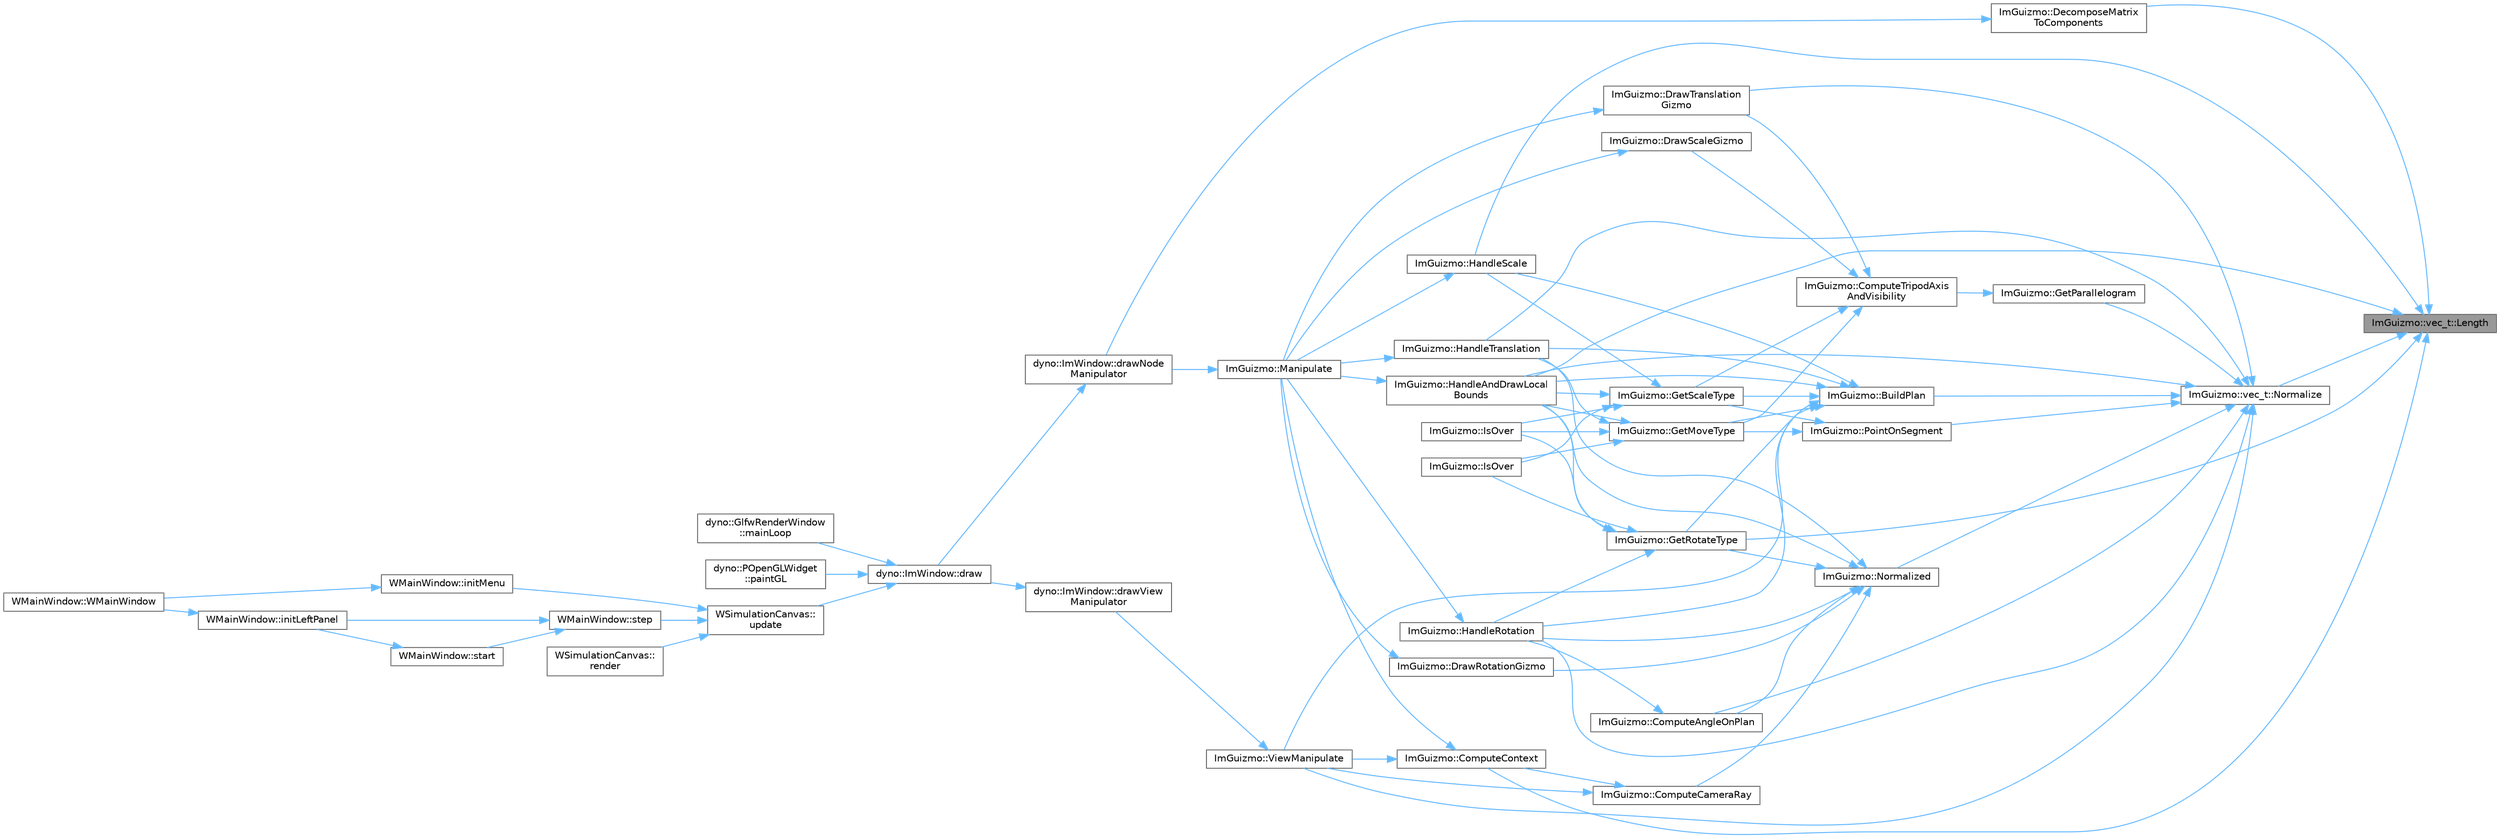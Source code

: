 digraph "ImGuizmo::vec_t::Length"
{
 // LATEX_PDF_SIZE
  bgcolor="transparent";
  edge [fontname=Helvetica,fontsize=10,labelfontname=Helvetica,labelfontsize=10];
  node [fontname=Helvetica,fontsize=10,shape=box,height=0.2,width=0.4];
  rankdir="RL";
  Node1 [id="Node000001",label="ImGuizmo::vec_t::Length",height=0.2,width=0.4,color="gray40", fillcolor="grey60", style="filled", fontcolor="black",tooltip=" "];
  Node1 -> Node2 [id="edge1_Node000001_Node000002",dir="back",color="steelblue1",style="solid",tooltip=" "];
  Node2 [id="Node000002",label="ImGuizmo::ComputeContext",height=0.2,width=0.4,color="grey40", fillcolor="white", style="filled",URL="$namespace_im_guizmo.html#ada8d9e037d6a4bb8399093c11f988135",tooltip=" "];
  Node2 -> Node3 [id="edge2_Node000002_Node000003",dir="back",color="steelblue1",style="solid",tooltip=" "];
  Node3 [id="Node000003",label="ImGuizmo::Manipulate",height=0.2,width=0.4,color="grey40", fillcolor="white", style="filled",URL="$namespace_im_guizmo.html#a35055a3a0899598ad1ef1785d0539175",tooltip=" "];
  Node3 -> Node4 [id="edge3_Node000003_Node000004",dir="back",color="steelblue1",style="solid",tooltip=" "];
  Node4 [id="Node000004",label="dyno::ImWindow::drawNode\lManipulator",height=0.2,width=0.4,color="grey40", fillcolor="white", style="filled",URL="$classdyno_1_1_im_window.html#a5b2a03ba29b741b490e0753b065dbf26",tooltip=" "];
  Node4 -> Node5 [id="edge4_Node000004_Node000005",dir="back",color="steelblue1",style="solid",tooltip=" "];
  Node5 [id="Node000005",label="dyno::ImWindow::draw",height=0.2,width=0.4,color="grey40", fillcolor="white", style="filled",URL="$classdyno_1_1_im_window.html#a5075b54a2c06c5ca3ba633b3388cd836",tooltip=" "];
  Node5 -> Node6 [id="edge5_Node000005_Node000006",dir="back",color="steelblue1",style="solid",tooltip=" "];
  Node6 [id="Node000006",label="dyno::GlfwRenderWindow\l::mainLoop",height=0.2,width=0.4,color="grey40", fillcolor="white", style="filled",URL="$classdyno_1_1_glfw_render_window.html#a3bb103fce2b4642f10773e3c2ca9972d",tooltip=" "];
  Node5 -> Node7 [id="edge6_Node000005_Node000007",dir="back",color="steelblue1",style="solid",tooltip=" "];
  Node7 [id="Node000007",label="dyno::POpenGLWidget\l::paintGL",height=0.2,width=0.4,color="grey40", fillcolor="white", style="filled",URL="$classdyno_1_1_p_open_g_l_widget.html#ac3a49d40cf6bccf88a5b46f18f98ad07",tooltip=" "];
  Node5 -> Node8 [id="edge7_Node000005_Node000008",dir="back",color="steelblue1",style="solid",tooltip=" "];
  Node8 [id="Node000008",label="WSimulationCanvas::\lupdate",height=0.2,width=0.4,color="grey40", fillcolor="white", style="filled",URL="$class_w_simulation_canvas.html#af330bd93a0dc5ced223cf07561b2374d",tooltip=" "];
  Node8 -> Node9 [id="edge8_Node000008_Node000009",dir="back",color="steelblue1",style="solid",tooltip=" "];
  Node9 [id="Node000009",label="WMainWindow::initMenu",height=0.2,width=0.4,color="grey40", fillcolor="white", style="filled",URL="$class_w_main_window.html#a7341f8de72ede8022b0b353e11df0bba",tooltip=" "];
  Node9 -> Node10 [id="edge9_Node000009_Node000010",dir="back",color="steelblue1",style="solid",tooltip=" "];
  Node10 [id="Node000010",label="WMainWindow::WMainWindow",height=0.2,width=0.4,color="grey40", fillcolor="white", style="filled",URL="$class_w_main_window.html#ad9432332a2d47efa21104a03bcd1c5fe",tooltip=" "];
  Node8 -> Node11 [id="edge10_Node000008_Node000011",dir="back",color="steelblue1",style="solid",tooltip=" "];
  Node11 [id="Node000011",label="WSimulationCanvas::\lrender",height=0.2,width=0.4,color="grey40", fillcolor="white", style="filled",URL="$class_w_simulation_canvas.html#a29b6d8daeef2b20158893b121997420c",tooltip=" "];
  Node8 -> Node12 [id="edge11_Node000008_Node000012",dir="back",color="steelblue1",style="solid",tooltip=" "];
  Node12 [id="Node000012",label="WMainWindow::step",height=0.2,width=0.4,color="grey40", fillcolor="white", style="filled",URL="$class_w_main_window.html#ae5389adf709fa3230dcf7aa43bf74a01",tooltip=" "];
  Node12 -> Node13 [id="edge12_Node000012_Node000013",dir="back",color="steelblue1",style="solid",tooltip=" "];
  Node13 [id="Node000013",label="WMainWindow::initLeftPanel",height=0.2,width=0.4,color="grey40", fillcolor="white", style="filled",URL="$class_w_main_window.html#ab9eac61256921bae2858f7ce9ad73a4f",tooltip=" "];
  Node13 -> Node10 [id="edge13_Node000013_Node000010",dir="back",color="steelblue1",style="solid",tooltip=" "];
  Node12 -> Node14 [id="edge14_Node000012_Node000014",dir="back",color="steelblue1",style="solid",tooltip=" "];
  Node14 [id="Node000014",label="WMainWindow::start",height=0.2,width=0.4,color="grey40", fillcolor="white", style="filled",URL="$class_w_main_window.html#adafeb33ccab943e1d587c9dc64ddae76",tooltip=" "];
  Node14 -> Node13 [id="edge15_Node000014_Node000013",dir="back",color="steelblue1",style="solid",tooltip=" "];
  Node2 -> Node15 [id="edge16_Node000002_Node000015",dir="back",color="steelblue1",style="solid",tooltip=" "];
  Node15 [id="Node000015",label="ImGuizmo::ViewManipulate",height=0.2,width=0.4,color="grey40", fillcolor="white", style="filled",URL="$namespace_im_guizmo.html#af64cdce1fc039578f1d37873cbb06224",tooltip=" "];
  Node15 -> Node16 [id="edge17_Node000015_Node000016",dir="back",color="steelblue1",style="solid",tooltip=" "];
  Node16 [id="Node000016",label="dyno::ImWindow::drawView\lManipulator",height=0.2,width=0.4,color="grey40", fillcolor="white", style="filled",URL="$classdyno_1_1_im_window.html#a3dfef0ee020cf48269264cbab54e6364",tooltip=" "];
  Node16 -> Node5 [id="edge18_Node000016_Node000005",dir="back",color="steelblue1",style="solid",tooltip=" "];
  Node1 -> Node17 [id="edge19_Node000001_Node000017",dir="back",color="steelblue1",style="solid",tooltip=" "];
  Node17 [id="Node000017",label="ImGuizmo::DecomposeMatrix\lToComponents",height=0.2,width=0.4,color="grey40", fillcolor="white", style="filled",URL="$namespace_im_guizmo.html#ac1df64320a50430712330cc46532b63d",tooltip=" "];
  Node17 -> Node4 [id="edge20_Node000017_Node000004",dir="back",color="steelblue1",style="solid",tooltip=" "];
  Node1 -> Node18 [id="edge21_Node000001_Node000018",dir="back",color="steelblue1",style="solid",tooltip=" "];
  Node18 [id="Node000018",label="ImGuizmo::GetRotateType",height=0.2,width=0.4,color="grey40", fillcolor="white", style="filled",URL="$namespace_im_guizmo.html#aa495de8d3d96d5bd545488d1c5515c74",tooltip=" "];
  Node18 -> Node19 [id="edge22_Node000018_Node000019",dir="back",color="steelblue1",style="solid",tooltip=" "];
  Node19 [id="Node000019",label="ImGuizmo::HandleAndDrawLocal\lBounds",height=0.2,width=0.4,color="grey40", fillcolor="white", style="filled",URL="$namespace_im_guizmo.html#a1f7e4771bc7f0ae1da2706ebc606da08",tooltip=" "];
  Node19 -> Node3 [id="edge23_Node000019_Node000003",dir="back",color="steelblue1",style="solid",tooltip=" "];
  Node18 -> Node20 [id="edge24_Node000018_Node000020",dir="back",color="steelblue1",style="solid",tooltip=" "];
  Node20 [id="Node000020",label="ImGuizmo::HandleRotation",height=0.2,width=0.4,color="grey40", fillcolor="white", style="filled",URL="$namespace_im_guizmo.html#a924cccc1ff201278f3d290fe718cc6da",tooltip=" "];
  Node20 -> Node3 [id="edge25_Node000020_Node000003",dir="back",color="steelblue1",style="solid",tooltip=" "];
  Node18 -> Node21 [id="edge26_Node000018_Node000021",dir="back",color="steelblue1",style="solid",tooltip=" "];
  Node21 [id="Node000021",label="ImGuizmo::IsOver",height=0.2,width=0.4,color="grey40", fillcolor="white", style="filled",URL="$namespace_im_guizmo.html#a0a615513a54e6c8f6dc1e2ebe3b42faa",tooltip=" "];
  Node18 -> Node22 [id="edge27_Node000018_Node000022",dir="back",color="steelblue1",style="solid",tooltip=" "];
  Node22 [id="Node000022",label="ImGuizmo::IsOver",height=0.2,width=0.4,color="grey40", fillcolor="white", style="filled",URL="$namespace_im_guizmo.html#ad4c722bb560ea06265fdf08769516395",tooltip=" "];
  Node1 -> Node19 [id="edge28_Node000001_Node000019",dir="back",color="steelblue1",style="solid",tooltip=" "];
  Node1 -> Node23 [id="edge29_Node000001_Node000023",dir="back",color="steelblue1",style="solid",tooltip=" "];
  Node23 [id="Node000023",label="ImGuizmo::HandleScale",height=0.2,width=0.4,color="grey40", fillcolor="white", style="filled",URL="$namespace_im_guizmo.html#a6e20cf1cff4119f99fd98ea3c4f54dab",tooltip=" "];
  Node23 -> Node3 [id="edge30_Node000023_Node000003",dir="back",color="steelblue1",style="solid",tooltip=" "];
  Node1 -> Node24 [id="edge31_Node000001_Node000024",dir="back",color="steelblue1",style="solid",tooltip=" "];
  Node24 [id="Node000024",label="ImGuizmo::vec_t::Normalize",height=0.2,width=0.4,color="grey40", fillcolor="white", style="filled",URL="$struct_im_guizmo_1_1vec__t.html#af017b8aa014292dc855f180448a66579",tooltip=" "];
  Node24 -> Node25 [id="edge32_Node000024_Node000025",dir="back",color="steelblue1",style="solid",tooltip=" "];
  Node25 [id="Node000025",label="ImGuizmo::BuildPlan",height=0.2,width=0.4,color="grey40", fillcolor="white", style="filled",URL="$namespace_im_guizmo.html#a9957d966cf6e46e6d9a9915d94c6bad9",tooltip=" "];
  Node25 -> Node26 [id="edge33_Node000025_Node000026",dir="back",color="steelblue1",style="solid",tooltip=" "];
  Node26 [id="Node000026",label="ImGuizmo::GetMoveType",height=0.2,width=0.4,color="grey40", fillcolor="white", style="filled",URL="$namespace_im_guizmo.html#aba5d7634d7362b86019d416dd653ac4a",tooltip=" "];
  Node26 -> Node19 [id="edge34_Node000026_Node000019",dir="back",color="steelblue1",style="solid",tooltip=" "];
  Node26 -> Node27 [id="edge35_Node000026_Node000027",dir="back",color="steelblue1",style="solid",tooltip=" "];
  Node27 [id="Node000027",label="ImGuizmo::HandleTranslation",height=0.2,width=0.4,color="grey40", fillcolor="white", style="filled",URL="$namespace_im_guizmo.html#a740e542a76c41130c8faaa6da10b9ffc",tooltip=" "];
  Node27 -> Node3 [id="edge36_Node000027_Node000003",dir="back",color="steelblue1",style="solid",tooltip=" "];
  Node26 -> Node21 [id="edge37_Node000026_Node000021",dir="back",color="steelblue1",style="solid",tooltip=" "];
  Node26 -> Node22 [id="edge38_Node000026_Node000022",dir="back",color="steelblue1",style="solid",tooltip=" "];
  Node25 -> Node18 [id="edge39_Node000025_Node000018",dir="back",color="steelblue1",style="solid",tooltip=" "];
  Node25 -> Node28 [id="edge40_Node000025_Node000028",dir="back",color="steelblue1",style="solid",tooltip=" "];
  Node28 [id="Node000028",label="ImGuizmo::GetScaleType",height=0.2,width=0.4,color="grey40", fillcolor="white", style="filled",URL="$namespace_im_guizmo.html#a3ede5ee996368759c6cfb2266b5500e1",tooltip=" "];
  Node28 -> Node19 [id="edge41_Node000028_Node000019",dir="back",color="steelblue1",style="solid",tooltip=" "];
  Node28 -> Node23 [id="edge42_Node000028_Node000023",dir="back",color="steelblue1",style="solid",tooltip=" "];
  Node28 -> Node21 [id="edge43_Node000028_Node000021",dir="back",color="steelblue1",style="solid",tooltip=" "];
  Node28 -> Node22 [id="edge44_Node000028_Node000022",dir="back",color="steelblue1",style="solid",tooltip=" "];
  Node25 -> Node19 [id="edge45_Node000025_Node000019",dir="back",color="steelblue1",style="solid",tooltip=" "];
  Node25 -> Node20 [id="edge46_Node000025_Node000020",dir="back",color="steelblue1",style="solid",tooltip=" "];
  Node25 -> Node23 [id="edge47_Node000025_Node000023",dir="back",color="steelblue1",style="solid",tooltip=" "];
  Node25 -> Node27 [id="edge48_Node000025_Node000027",dir="back",color="steelblue1",style="solid",tooltip=" "];
  Node25 -> Node15 [id="edge49_Node000025_Node000015",dir="back",color="steelblue1",style="solid",tooltip=" "];
  Node24 -> Node29 [id="edge50_Node000024_Node000029",dir="back",color="steelblue1",style="solid",tooltip=" "];
  Node29 [id="Node000029",label="ImGuizmo::ComputeAngleOnPlan",height=0.2,width=0.4,color="grey40", fillcolor="white", style="filled",URL="$namespace_im_guizmo.html#a3c0b45d8b3bea5b4a61bff24b900474e",tooltip=" "];
  Node29 -> Node20 [id="edge51_Node000029_Node000020",dir="back",color="steelblue1",style="solid",tooltip=" "];
  Node24 -> Node30 [id="edge52_Node000024_Node000030",dir="back",color="steelblue1",style="solid",tooltip=" "];
  Node30 [id="Node000030",label="ImGuizmo::DrawTranslation\lGizmo",height=0.2,width=0.4,color="grey40", fillcolor="white", style="filled",URL="$namespace_im_guizmo.html#a0fc904f94efeae0d30493d2f6d071793",tooltip=" "];
  Node30 -> Node3 [id="edge53_Node000030_Node000003",dir="back",color="steelblue1",style="solid",tooltip=" "];
  Node24 -> Node31 [id="edge54_Node000024_Node000031",dir="back",color="steelblue1",style="solid",tooltip=" "];
  Node31 [id="Node000031",label="ImGuizmo::GetParallelogram",height=0.2,width=0.4,color="grey40", fillcolor="white", style="filled",URL="$namespace_im_guizmo.html#a6c9d9890fd2ec8a222b526c1f5290e10",tooltip=" "];
  Node31 -> Node32 [id="edge55_Node000031_Node000032",dir="back",color="steelblue1",style="solid",tooltip=" "];
  Node32 [id="Node000032",label="ImGuizmo::ComputeTripodAxis\lAndVisibility",height=0.2,width=0.4,color="grey40", fillcolor="white", style="filled",URL="$namespace_im_guizmo.html#abf64e5189af3402036c3bc58b91a48df",tooltip=" "];
  Node32 -> Node33 [id="edge56_Node000032_Node000033",dir="back",color="steelblue1",style="solid",tooltip=" "];
  Node33 [id="Node000033",label="ImGuizmo::DrawScaleGizmo",height=0.2,width=0.4,color="grey40", fillcolor="white", style="filled",URL="$namespace_im_guizmo.html#ace349605c5f7bd22341151bf768a99e5",tooltip=" "];
  Node33 -> Node3 [id="edge57_Node000033_Node000003",dir="back",color="steelblue1",style="solid",tooltip=" "];
  Node32 -> Node30 [id="edge58_Node000032_Node000030",dir="back",color="steelblue1",style="solid",tooltip=" "];
  Node32 -> Node26 [id="edge59_Node000032_Node000026",dir="back",color="steelblue1",style="solid",tooltip=" "];
  Node32 -> Node28 [id="edge60_Node000032_Node000028",dir="back",color="steelblue1",style="solid",tooltip=" "];
  Node24 -> Node19 [id="edge61_Node000024_Node000019",dir="back",color="steelblue1",style="solid",tooltip=" "];
  Node24 -> Node20 [id="edge62_Node000024_Node000020",dir="back",color="steelblue1",style="solid",tooltip=" "];
  Node24 -> Node27 [id="edge63_Node000024_Node000027",dir="back",color="steelblue1",style="solid",tooltip=" "];
  Node24 -> Node34 [id="edge64_Node000024_Node000034",dir="back",color="steelblue1",style="solid",tooltip=" "];
  Node34 [id="Node000034",label="ImGuizmo::Normalized",height=0.2,width=0.4,color="grey40", fillcolor="white", style="filled",URL="$namespace_im_guizmo.html#a1619646543d1daf5ef5b8edc6060dd81",tooltip=" "];
  Node34 -> Node29 [id="edge65_Node000034_Node000029",dir="back",color="steelblue1",style="solid",tooltip=" "];
  Node34 -> Node35 [id="edge66_Node000034_Node000035",dir="back",color="steelblue1",style="solid",tooltip=" "];
  Node35 [id="Node000035",label="ImGuizmo::ComputeCameraRay",height=0.2,width=0.4,color="grey40", fillcolor="white", style="filled",URL="$namespace_im_guizmo.html#a2a49b7afd89c853316c331957562ca35",tooltip=" "];
  Node35 -> Node2 [id="edge67_Node000035_Node000002",dir="back",color="steelblue1",style="solid",tooltip=" "];
  Node35 -> Node15 [id="edge68_Node000035_Node000015",dir="back",color="steelblue1",style="solid",tooltip=" "];
  Node34 -> Node36 [id="edge69_Node000034_Node000036",dir="back",color="steelblue1",style="solid",tooltip=" "];
  Node36 [id="Node000036",label="ImGuizmo::DrawRotationGizmo",height=0.2,width=0.4,color="grey40", fillcolor="white", style="filled",URL="$namespace_im_guizmo.html#a19db68ffce5ccda47ce42fecc876baf3",tooltip=" "];
  Node36 -> Node3 [id="edge70_Node000036_Node000003",dir="back",color="steelblue1",style="solid",tooltip=" "];
  Node34 -> Node18 [id="edge71_Node000034_Node000018",dir="back",color="steelblue1",style="solid",tooltip=" "];
  Node34 -> Node19 [id="edge72_Node000034_Node000019",dir="back",color="steelblue1",style="solid",tooltip=" "];
  Node34 -> Node20 [id="edge73_Node000034_Node000020",dir="back",color="steelblue1",style="solid",tooltip=" "];
  Node34 -> Node27 [id="edge74_Node000034_Node000027",dir="back",color="steelblue1",style="solid",tooltip=" "];
  Node24 -> Node37 [id="edge75_Node000024_Node000037",dir="back",color="steelblue1",style="solid",tooltip=" "];
  Node37 [id="Node000037",label="ImGuizmo::PointOnSegment",height=0.2,width=0.4,color="grey40", fillcolor="white", style="filled",URL="$namespace_im_guizmo.html#afa103333ff11245ca16915bf610f2911",tooltip=" "];
  Node37 -> Node26 [id="edge76_Node000037_Node000026",dir="back",color="steelblue1",style="solid",tooltip=" "];
  Node37 -> Node28 [id="edge77_Node000037_Node000028",dir="back",color="steelblue1",style="solid",tooltip=" "];
  Node24 -> Node15 [id="edge78_Node000024_Node000015",dir="back",color="steelblue1",style="solid",tooltip=" "];
}
